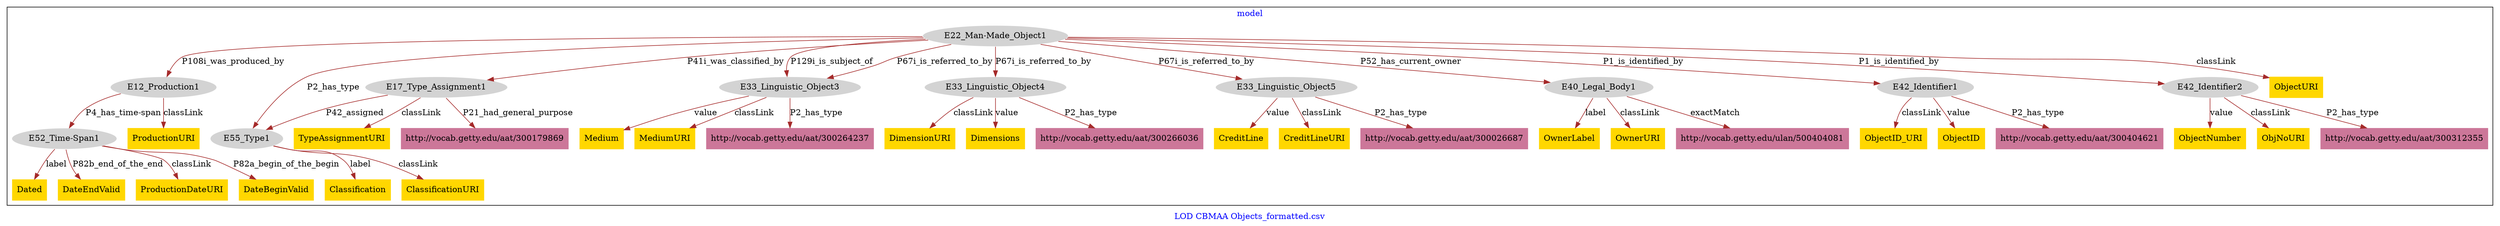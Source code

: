 digraph n0 {
fontcolor="blue"
remincross="true"
label="LOD CBMAA Objects_formatted.csv"
subgraph cluster {
label="model"
n2[style="filled",color="white",fillcolor="lightgray",label="E12_Production1"];
n3[style="filled",color="white",fillcolor="lightgray",label="E52_Time-Span1"];
n4[style="filled",color="white",fillcolor="lightgray",label="E17_Type_Assignment1"];
n5[style="filled",color="white",fillcolor="lightgray",label="E55_Type1"];
n6[style="filled",color="white",fillcolor="lightgray",label="E22_Man-Made_Object1"];
n7[style="filled",color="white",fillcolor="lightgray",label="E33_Linguistic_Object3"];
n8[style="filled",color="white",fillcolor="lightgray",label="E33_Linguistic_Object4"];
n9[style="filled",color="white",fillcolor="lightgray",label="E33_Linguistic_Object5"];
n10[style="filled",color="white",fillcolor="lightgray",label="E40_Legal_Body1"];
n11[style="filled",color="white",fillcolor="lightgray",label="E42_Identifier1"];
n12[style="filled",color="white",fillcolor="lightgray",label="E42_Identifier2"];
n13[shape="plaintext",style="filled",fillcolor="gold",label="Medium"];
n14[shape="plaintext",style="filled",fillcolor="gold",label="DimensionURI"];
n15[shape="plaintext",style="filled",fillcolor="gold",label="ProductionURI"];
n16[shape="plaintext",style="filled",fillcolor="gold",label="ObjectNumber"];
n17[shape="plaintext",style="filled",fillcolor="gold",label="ObjectID_URI"];
n18[shape="plaintext",style="filled",fillcolor="gold",label="ObjectID"];
n19[shape="plaintext",style="filled",fillcolor="gold",label="Dated"];
n20[shape="plaintext",style="filled",fillcolor="gold",label="DateEndValid"];
n21[shape="plaintext",style="filled",fillcolor="gold",label="Classification"];
n22[shape="plaintext",style="filled",fillcolor="gold",label="CreditLine"];
n23[shape="plaintext",style="filled",fillcolor="gold",label="MediumURI"];
n24[shape="plaintext",style="filled",fillcolor="gold",label="Dimensions"];
n25[shape="plaintext",style="filled",fillcolor="gold",label="CreditLineURI"];
n26[shape="plaintext",style="filled",fillcolor="gold",label="ProductionDateURI"];
n27[shape="plaintext",style="filled",fillcolor="gold",label="DateBeginValid"];
n28[shape="plaintext",style="filled",fillcolor="gold",label="ObjNoURI"];
n29[shape="plaintext",style="filled",fillcolor="gold",label="ClassificationURI"];
n30[shape="plaintext",style="filled",fillcolor="gold",label="OwnerLabel"];
n31[shape="plaintext",style="filled",fillcolor="gold",label="ObjectURI"];
n32[shape="plaintext",style="filled",fillcolor="gold",label="OwnerURI"];
n33[shape="plaintext",style="filled",fillcolor="gold",label="TypeAssignmentURI"];
n34[shape="plaintext",style="filled",fillcolor="#CC7799",label="http://vocab.getty.edu/aat/300026687"];
n35[shape="plaintext",style="filled",fillcolor="#CC7799",label="http://vocab.getty.edu/aat/300264237"];
n36[shape="plaintext",style="filled",fillcolor="#CC7799",label="http://vocab.getty.edu/aat/300404621"];
n37[shape="plaintext",style="filled",fillcolor="#CC7799",label="http://vocab.getty.edu/ulan/500404081"];
n38[shape="plaintext",style="filled",fillcolor="#CC7799",label="http://vocab.getty.edu/aat/300312355"];
n39[shape="plaintext",style="filled",fillcolor="#CC7799",label="http://vocab.getty.edu/aat/300179869"];
n40[shape="plaintext",style="filled",fillcolor="#CC7799",label="http://vocab.getty.edu/aat/300266036"];
}
n2 -> n3[color="brown",fontcolor="black",label="P4_has_time-span"]
n4 -> n5[color="brown",fontcolor="black",label="P42_assigned"]
n6 -> n2[color="brown",fontcolor="black",label="P108i_was_produced_by"]
n6 -> n4[color="brown",fontcolor="black",label="P41i_was_classified_by"]
n6 -> n7[color="brown",fontcolor="black",label="P129i_is_subject_of"]
n6 -> n8[color="brown",fontcolor="black",label="P67i_is_referred_to_by"]
n6 -> n9[color="brown",fontcolor="black",label="P67i_is_referred_to_by"]
n6 -> n10[color="brown",fontcolor="black",label="P52_has_current_owner"]
n6 -> n11[color="brown",fontcolor="black",label="P1_is_identified_by"]
n6 -> n12[color="brown",fontcolor="black",label="P1_is_identified_by"]
n7 -> n13[color="brown",fontcolor="black",label="value"]
n8 -> n14[color="brown",fontcolor="black",label="classLink"]
n2 -> n15[color="brown",fontcolor="black",label="classLink"]
n12 -> n16[color="brown",fontcolor="black",label="value"]
n11 -> n17[color="brown",fontcolor="black",label="classLink"]
n11 -> n18[color="brown",fontcolor="black",label="value"]
n3 -> n19[color="brown",fontcolor="black",label="label"]
n3 -> n20[color="brown",fontcolor="black",label="P82b_end_of_the_end"]
n5 -> n21[color="brown",fontcolor="black",label="label"]
n9 -> n22[color="brown",fontcolor="black",label="value"]
n7 -> n23[color="brown",fontcolor="black",label="classLink"]
n8 -> n24[color="brown",fontcolor="black",label="value"]
n9 -> n25[color="brown",fontcolor="black",label="classLink"]
n3 -> n26[color="brown",fontcolor="black",label="classLink"]
n3 -> n27[color="brown",fontcolor="black",label="P82a_begin_of_the_begin"]
n12 -> n28[color="brown",fontcolor="black",label="classLink"]
n5 -> n29[color="brown",fontcolor="black",label="classLink"]
n10 -> n30[color="brown",fontcolor="black",label="label"]
n6 -> n31[color="brown",fontcolor="black",label="classLink"]
n10 -> n32[color="brown",fontcolor="black",label="classLink"]
n4 -> n33[color="brown",fontcolor="black",label="classLink"]
n9 -> n34[color="brown",fontcolor="black",label="P2_has_type"]
n6 -> n5[color="brown",fontcolor="black",label="P2_has_type"]
n7 -> n35[color="brown",fontcolor="black",label="P2_has_type"]
n11 -> n36[color="brown",fontcolor="black",label="P2_has_type"]
n10 -> n37[color="brown",fontcolor="black",label="exactMatch"]
n6 -> n7[color="brown",fontcolor="black",label="P67i_is_referred_to_by"]
n12 -> n38[color="brown",fontcolor="black",label="P2_has_type"]
n4 -> n39[color="brown",fontcolor="black",label="P21_had_general_purpose"]
n8 -> n40[color="brown",fontcolor="black",label="P2_has_type"]
}
